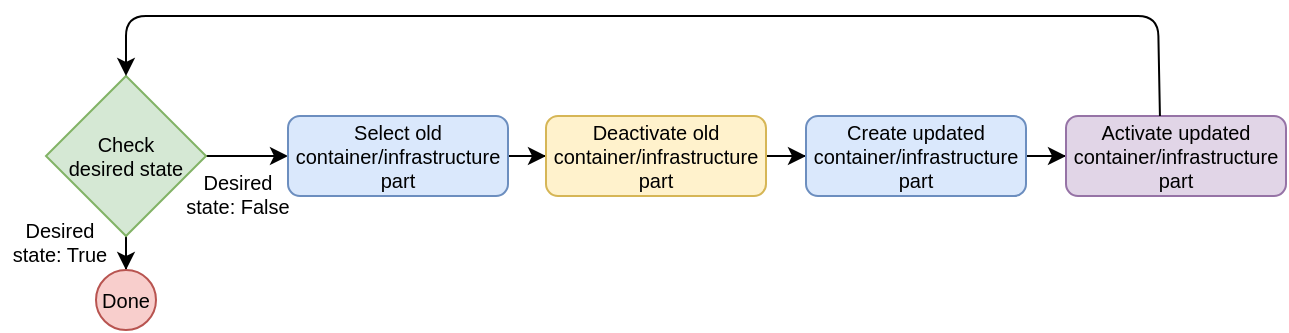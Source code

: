 <mxfile version="14.9.2" type="device"><diagram id="OqRKzNQmjuxYtZg-xusE" name="Page-1"><mxGraphModel dx="946" dy="531" grid="1" gridSize="10" guides="1" tooltips="1" connect="1" arrows="1" fold="1" page="1" pageScale="1" pageWidth="850" pageHeight="1100" math="0" shadow="0"><root><mxCell id="0"/><mxCell id="1" parent="0"/><mxCell id="YLkNHOF7yUpkmagw07BK-5" value="" style="edgeStyle=orthogonalEdgeStyle;rounded=0;orthogonalLoop=1;jettySize=auto;html=1;fontSize=10;" edge="1" parent="1" source="YLkNHOF7yUpkmagw07BK-1" target="YLkNHOF7yUpkmagw07BK-3"><mxGeometry relative="1" as="geometry"/></mxCell><mxCell id="YLkNHOF7yUpkmagw07BK-6" value="" style="edgeStyle=orthogonalEdgeStyle;rounded=0;orthogonalLoop=1;jettySize=auto;html=1;fontSize=10;" edge="1" parent="1" source="YLkNHOF7yUpkmagw07BK-1" target="YLkNHOF7yUpkmagw07BK-2"><mxGeometry relative="1" as="geometry"/></mxCell><mxCell id="YLkNHOF7yUpkmagw07BK-1" value="Check&lt;br&gt;desired state" style="rhombus;whiteSpace=wrap;html=1;fillColor=#d5e8d4;strokeColor=#82b366;fontSize=10;" vertex="1" parent="1"><mxGeometry x="160" y="120" width="80" height="80" as="geometry"/></mxCell><mxCell id="YLkNHOF7yUpkmagw07BK-2" value="Done" style="ellipse;whiteSpace=wrap;html=1;aspect=fixed;fillColor=#f8cecc;strokeColor=#b85450;fontSize=10;" vertex="1" parent="1"><mxGeometry x="185" y="217" width="30" height="30" as="geometry"/></mxCell><mxCell id="YLkNHOF7yUpkmagw07BK-10" value="" style="edgeStyle=orthogonalEdgeStyle;rounded=0;orthogonalLoop=1;jettySize=auto;html=1;fontSize=10;" edge="1" parent="1" source="YLkNHOF7yUpkmagw07BK-3" target="YLkNHOF7yUpkmagw07BK-4"><mxGeometry relative="1" as="geometry"/></mxCell><mxCell id="YLkNHOF7yUpkmagw07BK-3" value="Select old container/infrastructure part" style="rounded=1;whiteSpace=wrap;html=1;fontSize=10;fillColor=#dae8fc;strokeColor=#6c8ebf;" vertex="1" parent="1"><mxGeometry x="281" y="140" width="110" height="40" as="geometry"/></mxCell><mxCell id="YLkNHOF7yUpkmagw07BK-12" value="" style="edgeStyle=orthogonalEdgeStyle;rounded=0;orthogonalLoop=1;jettySize=auto;html=1;fontSize=10;" edge="1" parent="1" source="YLkNHOF7yUpkmagw07BK-4" target="YLkNHOF7yUpkmagw07BK-11"><mxGeometry relative="1" as="geometry"/></mxCell><mxCell id="YLkNHOF7yUpkmagw07BK-4" value="Deactivate old container/infrastructure part" style="rounded=1;whiteSpace=wrap;html=1;fontSize=10;fillColor=#fff2cc;strokeColor=#d6b656;" vertex="1" parent="1"><mxGeometry x="410" y="140" width="110" height="40" as="geometry"/></mxCell><mxCell id="YLkNHOF7yUpkmagw07BK-8" value="Desired state: False" style="text;html=1;strokeColor=none;fillColor=none;align=center;verticalAlign=middle;whiteSpace=wrap;rounded=0;fontSize=10;" vertex="1" parent="1"><mxGeometry x="226" y="169" width="60" height="20" as="geometry"/></mxCell><mxCell id="YLkNHOF7yUpkmagw07BK-9" value="Desired state: True" style="text;html=1;strokeColor=none;fillColor=none;align=center;verticalAlign=middle;whiteSpace=wrap;rounded=0;fontSize=10;" vertex="1" parent="1"><mxGeometry x="137" y="193" width="60" height="20" as="geometry"/></mxCell><mxCell id="YLkNHOF7yUpkmagw07BK-14" value="" style="edgeStyle=orthogonalEdgeStyle;rounded=0;orthogonalLoop=1;jettySize=auto;html=1;fontSize=10;" edge="1" parent="1" source="YLkNHOF7yUpkmagw07BK-11" target="YLkNHOF7yUpkmagw07BK-13"><mxGeometry relative="1" as="geometry"/></mxCell><mxCell id="YLkNHOF7yUpkmagw07BK-11" value="Create updated container/infrastructure part" style="rounded=1;whiteSpace=wrap;html=1;fontSize=10;fillColor=#dae8fc;strokeColor=#6c8ebf;" vertex="1" parent="1"><mxGeometry x="540" y="140" width="110" height="40" as="geometry"/></mxCell><mxCell id="YLkNHOF7yUpkmagw07BK-13" value="Activate updated container/infrastructure part" style="rounded=1;whiteSpace=wrap;html=1;fontSize=10;fillColor=#e1d5e7;strokeColor=#9673a6;" vertex="1" parent="1"><mxGeometry x="670" y="140" width="110" height="40" as="geometry"/></mxCell><mxCell id="YLkNHOF7yUpkmagw07BK-15" value="" style="endArrow=classic;html=1;fontSize=10;entryX=0.5;entryY=0;entryDx=0;entryDy=0;exitX=0.427;exitY=0;exitDx=0;exitDy=0;exitPerimeter=0;" edge="1" parent="1" source="YLkNHOF7yUpkmagw07BK-13"><mxGeometry width="50" height="50" relative="1" as="geometry"><mxPoint x="716" y="120" as="sourcePoint"/><mxPoint x="200" y="120" as="targetPoint"/><Array as="points"><mxPoint x="716" y="90"/><mxPoint x="200" y="90"/></Array></mxGeometry></mxCell></root></mxGraphModel></diagram></mxfile>